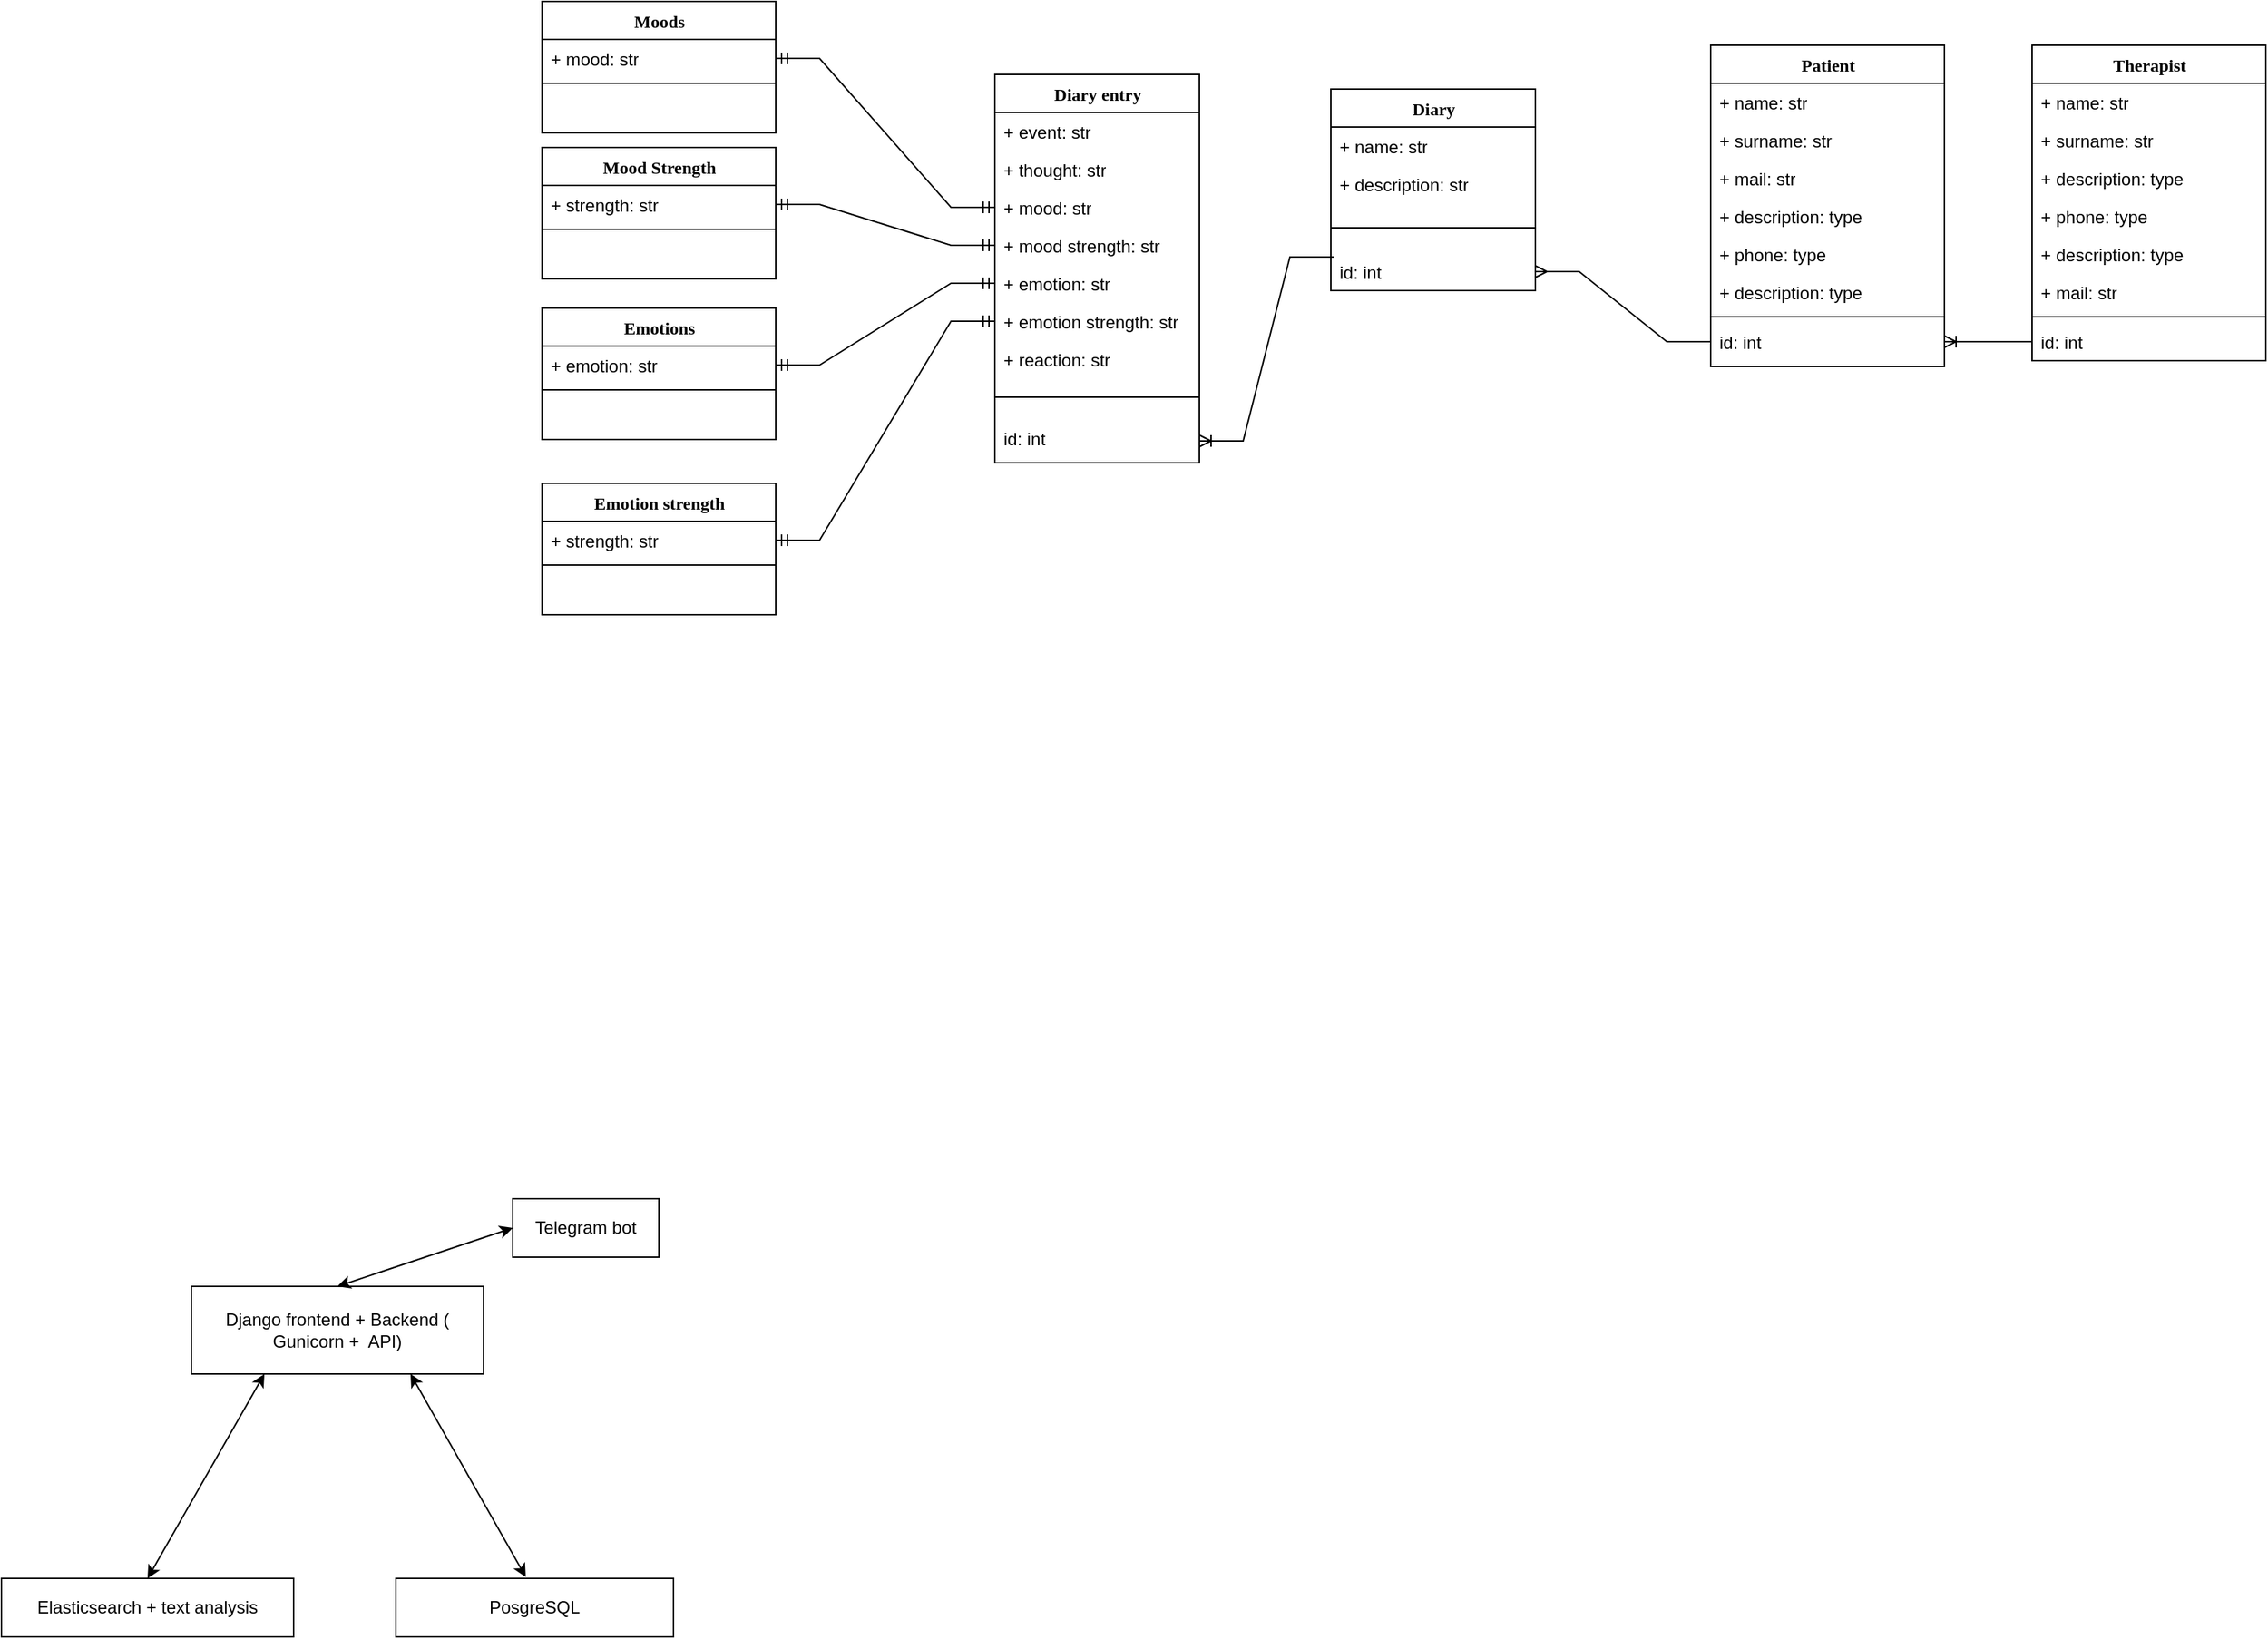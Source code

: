 <mxfile version="21.1.4" type="github">
  <diagram name="Page-1" id="9f46799a-70d6-7492-0946-bef42562c5a5">
    <mxGraphModel dx="2179" dy="775" grid="1" gridSize="10" guides="1" tooltips="1" connect="1" arrows="1" fold="1" page="1" pageScale="1" pageWidth="1100" pageHeight="850" background="none" math="0" shadow="0">
      <root>
        <mxCell id="0" />
        <mxCell id="1" parent="0" />
        <mxCell id="78961159f06e98e8-17" value="Diary entry" style="swimlane;html=1;fontStyle=1;align=center;verticalAlign=top;childLayout=stackLayout;horizontal=1;startSize=26;horizontalStack=0;resizeParent=1;resizeLast=0;collapsible=1;marginBottom=0;swimlaneFillColor=#ffffff;rounded=0;shadow=0;comic=0;labelBackgroundColor=none;strokeWidth=1;fillColor=none;fontFamily=Verdana;fontSize=12" parent="1" vertex="1">
          <mxGeometry x="-120" y="80" width="140" height="266" as="geometry" />
        </mxCell>
        <mxCell id="78961159f06e98e8-25" value="+ event: str" style="text;html=1;strokeColor=none;fillColor=none;align=left;verticalAlign=top;spacingLeft=4;spacingRight=4;whiteSpace=wrap;overflow=hidden;rotatable=0;points=[[0,0.5],[1,0.5]];portConstraint=eastwest;" parent="78961159f06e98e8-17" vertex="1">
          <mxGeometry y="26" width="140" height="26" as="geometry" />
        </mxCell>
        <mxCell id="78961159f06e98e8-26" value="+ thought: str" style="text;html=1;strokeColor=none;fillColor=none;align=left;verticalAlign=top;spacingLeft=4;spacingRight=4;whiteSpace=wrap;overflow=hidden;rotatable=0;points=[[0,0.5],[1,0.5]];portConstraint=eastwest;" parent="78961159f06e98e8-17" vertex="1">
          <mxGeometry y="52" width="140" height="26" as="geometry" />
        </mxCell>
        <mxCell id="78961159f06e98e8-24" value="+ mood: str" style="text;html=1;strokeColor=none;fillColor=none;align=left;verticalAlign=top;spacingLeft=4;spacingRight=4;whiteSpace=wrap;overflow=hidden;rotatable=0;points=[[0,0.5],[1,0.5]];portConstraint=eastwest;" parent="78961159f06e98e8-17" vertex="1">
          <mxGeometry y="78" width="140" height="26" as="geometry" />
        </mxCell>
        <mxCell id="ltgYSrS3gW3kl0yOd55R-31" value="+ mood strength: str" style="text;html=1;strokeColor=none;fillColor=none;align=left;verticalAlign=top;spacingLeft=4;spacingRight=4;whiteSpace=wrap;overflow=hidden;rotatable=0;points=[[0,0.5],[1,0.5]];portConstraint=eastwest;" parent="78961159f06e98e8-17" vertex="1">
          <mxGeometry y="104" width="140" height="26" as="geometry" />
        </mxCell>
        <mxCell id="ltgYSrS3gW3kl0yOd55R-3" value="+ emotion: str" style="text;html=1;strokeColor=none;fillColor=none;align=left;verticalAlign=top;spacingLeft=4;spacingRight=4;whiteSpace=wrap;overflow=hidden;rotatable=0;points=[[0,0.5],[1,0.5]];portConstraint=eastwest;" parent="78961159f06e98e8-17" vertex="1">
          <mxGeometry y="130" width="140" height="26" as="geometry" />
        </mxCell>
        <mxCell id="7bmx10HmXkzumOx282zK-25" value="+ emotion strength: str" style="text;html=1;strokeColor=none;fillColor=none;align=left;verticalAlign=top;spacingLeft=4;spacingRight=4;whiteSpace=wrap;overflow=hidden;rotatable=0;points=[[0,0.5],[1,0.5]];portConstraint=eastwest;" parent="78961159f06e98e8-17" vertex="1">
          <mxGeometry y="156" width="140" height="26" as="geometry" />
        </mxCell>
        <mxCell id="ltgYSrS3gW3kl0yOd55R-4" value="+ reaction: str" style="text;html=1;strokeColor=none;fillColor=none;align=left;verticalAlign=top;spacingLeft=4;spacingRight=4;whiteSpace=wrap;overflow=hidden;rotatable=0;points=[[0,0.5],[1,0.5]];portConstraint=eastwest;" parent="78961159f06e98e8-17" vertex="1">
          <mxGeometry y="182" width="140" height="24" as="geometry" />
        </mxCell>
        <mxCell id="78961159f06e98e8-19" value="" style="line;html=1;strokeWidth=1;fillColor=none;align=left;verticalAlign=middle;spacingTop=-1;spacingLeft=3;spacingRight=3;rotatable=0;labelPosition=right;points=[];portConstraint=eastwest;" parent="78961159f06e98e8-17" vertex="1">
          <mxGeometry y="206" width="140" height="30" as="geometry" />
        </mxCell>
        <mxCell id="ltgYSrS3gW3kl0yOd55R-33" value="id: int" style="text;html=1;strokeColor=none;fillColor=none;align=left;verticalAlign=top;spacingLeft=4;spacingRight=4;whiteSpace=wrap;overflow=hidden;rotatable=0;points=[[0,0.5],[1,0.5]];portConstraint=eastwest;" parent="78961159f06e98e8-17" vertex="1">
          <mxGeometry y="236" width="140" height="30" as="geometry" />
        </mxCell>
        <mxCell id="78961159f06e98e8-30" value="Patient" style="swimlane;html=1;fontStyle=1;align=center;verticalAlign=top;childLayout=stackLayout;horizontal=1;startSize=26;horizontalStack=0;resizeParent=1;resizeLast=0;collapsible=1;marginBottom=0;swimlaneFillColor=#ffffff;rounded=0;shadow=0;comic=0;labelBackgroundColor=none;strokeWidth=1;fillColor=none;fontFamily=Verdana;fontSize=12" parent="1" vertex="1">
          <mxGeometry x="370" y="60" width="160" height="220" as="geometry" />
        </mxCell>
        <mxCell id="78961159f06e98e8-31" value="+ name: str" style="text;html=1;strokeColor=none;fillColor=none;align=left;verticalAlign=top;spacingLeft=4;spacingRight=4;whiteSpace=wrap;overflow=hidden;rotatable=0;points=[[0,0.5],[1,0.5]];portConstraint=eastwest;" parent="78961159f06e98e8-30" vertex="1">
          <mxGeometry y="26" width="160" height="26" as="geometry" />
        </mxCell>
        <mxCell id="78961159f06e98e8-32" value="+ surname: str" style="text;html=1;strokeColor=none;fillColor=none;align=left;verticalAlign=top;spacingLeft=4;spacingRight=4;whiteSpace=wrap;overflow=hidden;rotatable=0;points=[[0,0.5],[1,0.5]];portConstraint=eastwest;" parent="78961159f06e98e8-30" vertex="1">
          <mxGeometry y="52" width="160" height="26" as="geometry" />
        </mxCell>
        <mxCell id="78961159f06e98e8-33" value="+ mail: str" style="text;html=1;strokeColor=none;fillColor=none;align=left;verticalAlign=top;spacingLeft=4;spacingRight=4;whiteSpace=wrap;overflow=hidden;rotatable=0;points=[[0,0.5],[1,0.5]];portConstraint=eastwest;" parent="78961159f06e98e8-30" vertex="1">
          <mxGeometry y="78" width="160" height="26" as="geometry" />
        </mxCell>
        <mxCell id="78961159f06e98e8-34" value="+ description: type" style="text;html=1;strokeColor=none;fillColor=none;align=left;verticalAlign=top;spacingLeft=4;spacingRight=4;whiteSpace=wrap;overflow=hidden;rotatable=0;points=[[0,0.5],[1,0.5]];portConstraint=eastwest;" parent="78961159f06e98e8-30" vertex="1">
          <mxGeometry y="104" width="160" height="26" as="geometry" />
        </mxCell>
        <mxCell id="78961159f06e98e8-36" value="+ phone: type" style="text;html=1;strokeColor=none;fillColor=none;align=left;verticalAlign=top;spacingLeft=4;spacingRight=4;whiteSpace=wrap;overflow=hidden;rotatable=0;points=[[0,0.5],[1,0.5]];portConstraint=eastwest;" parent="78961159f06e98e8-30" vertex="1">
          <mxGeometry y="130" width="160" height="26" as="geometry" />
        </mxCell>
        <mxCell id="ltgYSrS3gW3kl0yOd55R-7" value="+ description: type" style="text;html=1;strokeColor=none;fillColor=none;align=left;verticalAlign=top;spacingLeft=4;spacingRight=4;whiteSpace=wrap;overflow=hidden;rotatable=0;points=[[0,0.5],[1,0.5]];portConstraint=eastwest;" parent="78961159f06e98e8-30" vertex="1">
          <mxGeometry y="156" width="160" height="26" as="geometry" />
        </mxCell>
        <mxCell id="78961159f06e98e8-38" value="" style="line;html=1;strokeWidth=1;fillColor=none;align=left;verticalAlign=middle;spacingTop=-1;spacingLeft=3;spacingRight=3;rotatable=0;labelPosition=right;points=[];portConstraint=eastwest;" parent="78961159f06e98e8-30" vertex="1">
          <mxGeometry y="182" width="160" height="8" as="geometry" />
        </mxCell>
        <mxCell id="ltgYSrS3gW3kl0yOd55R-10" value="id: int" style="text;html=1;strokeColor=none;fillColor=none;align=left;verticalAlign=top;spacingLeft=4;spacingRight=4;whiteSpace=wrap;overflow=hidden;rotatable=0;points=[[0,0.5],[1,0.5]];portConstraint=eastwest;" parent="78961159f06e98e8-30" vertex="1">
          <mxGeometry y="190" width="160" height="26" as="geometry" />
        </mxCell>
        <mxCell id="78961159f06e98e8-43" value="Therapist" style="swimlane;html=1;fontStyle=1;align=center;verticalAlign=top;childLayout=stackLayout;horizontal=1;startSize=26;horizontalStack=0;resizeParent=1;resizeLast=0;collapsible=1;marginBottom=0;swimlaneFillColor=#ffffff;rounded=0;shadow=0;comic=0;labelBackgroundColor=none;strokeWidth=1;fillColor=none;fontFamily=Verdana;fontSize=12" parent="1" vertex="1">
          <mxGeometry x="590" y="60" width="160" height="216" as="geometry" />
        </mxCell>
        <mxCell id="ltgYSrS3gW3kl0yOd55R-24" value="+ name: str" style="text;html=1;strokeColor=none;fillColor=none;align=left;verticalAlign=top;spacingLeft=4;spacingRight=4;whiteSpace=wrap;overflow=hidden;rotatable=0;points=[[0,0.5],[1,0.5]];portConstraint=eastwest;" parent="78961159f06e98e8-43" vertex="1">
          <mxGeometry y="26" width="160" height="26" as="geometry" />
        </mxCell>
        <mxCell id="ltgYSrS3gW3kl0yOd55R-25" value="+ surname: str" style="text;html=1;strokeColor=none;fillColor=none;align=left;verticalAlign=top;spacingLeft=4;spacingRight=4;whiteSpace=wrap;overflow=hidden;rotatable=0;points=[[0,0.5],[1,0.5]];portConstraint=eastwest;" parent="78961159f06e98e8-43" vertex="1">
          <mxGeometry y="52" width="160" height="26" as="geometry" />
        </mxCell>
        <mxCell id="ltgYSrS3gW3kl0yOd55R-29" value="+ description: type" style="text;html=1;strokeColor=none;fillColor=none;align=left;verticalAlign=top;spacingLeft=4;spacingRight=4;whiteSpace=wrap;overflow=hidden;rotatable=0;points=[[0,0.5],[1,0.5]];portConstraint=eastwest;" parent="78961159f06e98e8-43" vertex="1">
          <mxGeometry y="78" width="160" height="26" as="geometry" />
        </mxCell>
        <mxCell id="ltgYSrS3gW3kl0yOd55R-28" value="+ phone: type" style="text;html=1;strokeColor=none;fillColor=none;align=left;verticalAlign=top;spacingLeft=4;spacingRight=4;whiteSpace=wrap;overflow=hidden;rotatable=0;points=[[0,0.5],[1,0.5]];portConstraint=eastwest;" parent="78961159f06e98e8-43" vertex="1">
          <mxGeometry y="104" width="160" height="26" as="geometry" />
        </mxCell>
        <mxCell id="ltgYSrS3gW3kl0yOd55R-27" value="+ description: type" style="text;html=1;strokeColor=none;fillColor=none;align=left;verticalAlign=top;spacingLeft=4;spacingRight=4;whiteSpace=wrap;overflow=hidden;rotatable=0;points=[[0,0.5],[1,0.5]];portConstraint=eastwest;" parent="78961159f06e98e8-43" vertex="1">
          <mxGeometry y="130" width="160" height="26" as="geometry" />
        </mxCell>
        <mxCell id="ltgYSrS3gW3kl0yOd55R-26" value="+ mail: str" style="text;html=1;strokeColor=none;fillColor=none;align=left;verticalAlign=top;spacingLeft=4;spacingRight=4;whiteSpace=wrap;overflow=hidden;rotatable=0;points=[[0,0.5],[1,0.5]];portConstraint=eastwest;" parent="78961159f06e98e8-43" vertex="1">
          <mxGeometry y="156" width="160" height="26" as="geometry" />
        </mxCell>
        <mxCell id="78961159f06e98e8-51" value="" style="line;html=1;strokeWidth=1;fillColor=none;align=left;verticalAlign=middle;spacingTop=-1;spacingLeft=3;spacingRight=3;rotatable=0;labelPosition=right;points=[];portConstraint=eastwest;" parent="78961159f06e98e8-43" vertex="1">
          <mxGeometry y="182" width="160" height="8" as="geometry" />
        </mxCell>
        <mxCell id="ltgYSrS3gW3kl0yOd55R-39" value="id: int" style="text;html=1;strokeColor=none;fillColor=none;align=left;verticalAlign=top;spacingLeft=4;spacingRight=4;whiteSpace=wrap;overflow=hidden;rotatable=0;points=[[0,0.5],[1,0.5]];portConstraint=eastwest;" parent="78961159f06e98e8-43" vertex="1">
          <mxGeometry y="190" width="160" height="26" as="geometry" />
        </mxCell>
        <mxCell id="ltgYSrS3gW3kl0yOd55R-16" value="Mood Strength" style="swimlane;html=1;fontStyle=1;align=center;verticalAlign=top;childLayout=stackLayout;horizontal=1;startSize=26;horizontalStack=0;resizeParent=1;resizeLast=0;collapsible=1;marginBottom=0;swimlaneFillColor=#ffffff;rounded=0;shadow=0;comic=0;labelBackgroundColor=none;strokeWidth=1;fillColor=none;fontFamily=Verdana;fontSize=12" parent="1" vertex="1">
          <mxGeometry x="-430" y="130" width="160" height="90" as="geometry" />
        </mxCell>
        <mxCell id="ltgYSrS3gW3kl0yOd55R-17" value="+ strength: str" style="text;html=1;strokeColor=none;fillColor=none;align=left;verticalAlign=top;spacingLeft=4;spacingRight=4;whiteSpace=wrap;overflow=hidden;rotatable=0;points=[[0,0.5],[1,0.5]];portConstraint=eastwest;" parent="ltgYSrS3gW3kl0yOd55R-16" vertex="1">
          <mxGeometry y="26" width="160" height="26" as="geometry" />
        </mxCell>
        <mxCell id="ltgYSrS3gW3kl0yOd55R-21" value="" style="line;html=1;strokeWidth=1;fillColor=none;align=left;verticalAlign=middle;spacingTop=-1;spacingLeft=3;spacingRight=3;rotatable=0;labelPosition=right;points=[];portConstraint=eastwest;" parent="ltgYSrS3gW3kl0yOd55R-16" vertex="1">
          <mxGeometry y="52" width="160" height="8" as="geometry" />
        </mxCell>
        <mxCell id="ltgYSrS3gW3kl0yOd55R-34" value="Moods" style="swimlane;html=1;fontStyle=1;align=center;verticalAlign=top;childLayout=stackLayout;horizontal=1;startSize=26;horizontalStack=0;resizeParent=1;resizeLast=0;collapsible=1;marginBottom=0;swimlaneFillColor=#ffffff;rounded=0;shadow=0;comic=0;labelBackgroundColor=none;strokeWidth=1;fillColor=none;fontFamily=Verdana;fontSize=12" parent="1" vertex="1">
          <mxGeometry x="-430" y="30" width="160" height="90" as="geometry" />
        </mxCell>
        <mxCell id="ltgYSrS3gW3kl0yOd55R-35" value="+ mood: str" style="text;html=1;strokeColor=none;fillColor=none;align=left;verticalAlign=top;spacingLeft=4;spacingRight=4;whiteSpace=wrap;overflow=hidden;rotatable=0;points=[[0,0.5],[1,0.5]];portConstraint=eastwest;" parent="ltgYSrS3gW3kl0yOd55R-34" vertex="1">
          <mxGeometry y="26" width="160" height="26" as="geometry" />
        </mxCell>
        <mxCell id="ltgYSrS3gW3kl0yOd55R-36" value="" style="line;html=1;strokeWidth=1;fillColor=none;align=left;verticalAlign=middle;spacingTop=-1;spacingLeft=3;spacingRight=3;rotatable=0;labelPosition=right;points=[];portConstraint=eastwest;" parent="ltgYSrS3gW3kl0yOd55R-34" vertex="1">
          <mxGeometry y="52" width="160" height="8" as="geometry" />
        </mxCell>
        <mxCell id="7bmx10HmXkzumOx282zK-2" value="" style="edgeStyle=entityRelationEdgeStyle;fontSize=12;html=1;endArrow=ERoneToMany;rounded=0;exitX=0;exitY=0.5;exitDx=0;exitDy=0;entryX=1;entryY=0.5;entryDx=0;entryDy=0;" parent="1" source="ltgYSrS3gW3kl0yOd55R-39" target="ltgYSrS3gW3kl0yOd55R-10" edge="1">
          <mxGeometry width="100" height="100" relative="1" as="geometry">
            <mxPoint x="420" y="450" as="sourcePoint" />
            <mxPoint x="520" y="350" as="targetPoint" />
          </mxGeometry>
        </mxCell>
        <mxCell id="7bmx10HmXkzumOx282zK-3" value="Diary" style="swimlane;html=1;fontStyle=1;align=center;verticalAlign=top;childLayout=stackLayout;horizontal=1;startSize=26;horizontalStack=0;resizeParent=1;resizeLast=0;collapsible=1;marginBottom=0;swimlaneFillColor=#ffffff;rounded=0;shadow=0;comic=0;labelBackgroundColor=none;strokeWidth=1;fillColor=none;fontFamily=Verdana;fontSize=12" parent="1" vertex="1">
          <mxGeometry x="110" y="90" width="140" height="138" as="geometry" />
        </mxCell>
        <mxCell id="7bmx10HmXkzumOx282zK-4" value="+ name: str" style="text;html=1;strokeColor=none;fillColor=none;align=left;verticalAlign=top;spacingLeft=4;spacingRight=4;whiteSpace=wrap;overflow=hidden;rotatable=0;points=[[0,0.5],[1,0.5]];portConstraint=eastwest;" parent="7bmx10HmXkzumOx282zK-3" vertex="1">
          <mxGeometry y="26" width="140" height="26" as="geometry" />
        </mxCell>
        <mxCell id="7bmx10HmXkzumOx282zK-5" value="+ description: str" style="text;html=1;strokeColor=none;fillColor=none;align=left;verticalAlign=top;spacingLeft=4;spacingRight=4;whiteSpace=wrap;overflow=hidden;rotatable=0;points=[[0,0.5],[1,0.5]];portConstraint=eastwest;" parent="7bmx10HmXkzumOx282zK-3" vertex="1">
          <mxGeometry y="52" width="140" height="26" as="geometry" />
        </mxCell>
        <mxCell id="7bmx10HmXkzumOx282zK-10" value="" style="line;html=1;strokeWidth=1;fillColor=none;align=left;verticalAlign=middle;spacingTop=-1;spacingLeft=3;spacingRight=3;rotatable=0;labelPosition=right;points=[];portConstraint=eastwest;" parent="7bmx10HmXkzumOx282zK-3" vertex="1">
          <mxGeometry y="78" width="140" height="34" as="geometry" />
        </mxCell>
        <mxCell id="7bmx10HmXkzumOx282zK-14" value="id: int" style="text;html=1;strokeColor=none;fillColor=none;align=left;verticalAlign=top;spacingLeft=4;spacingRight=4;whiteSpace=wrap;overflow=hidden;rotatable=0;points=[[0,0.5],[1,0.5]];portConstraint=eastwest;" parent="7bmx10HmXkzumOx282zK-3" vertex="1">
          <mxGeometry y="112" width="140" height="26" as="geometry" />
        </mxCell>
        <mxCell id="7bmx10HmXkzumOx282zK-15" value="" style="edgeStyle=entityRelationEdgeStyle;fontSize=12;html=1;endArrow=ERmany;rounded=0;entryX=1;entryY=0.5;entryDx=0;entryDy=0;exitX=0;exitY=0.5;exitDx=0;exitDy=0;" parent="1" source="ltgYSrS3gW3kl0yOd55R-10" target="7bmx10HmXkzumOx282zK-14" edge="1">
          <mxGeometry width="100" height="100" relative="1" as="geometry">
            <mxPoint x="290" y="340" as="sourcePoint" />
            <mxPoint x="350" y="350" as="targetPoint" />
          </mxGeometry>
        </mxCell>
        <mxCell id="7bmx10HmXkzumOx282zK-17" value="" style="edgeStyle=entityRelationEdgeStyle;fontSize=12;html=1;endArrow=ERoneToMany;rounded=0;exitX=0.014;exitY=0.115;exitDx=0;exitDy=0;exitPerimeter=0;entryX=1;entryY=0.5;entryDx=0;entryDy=0;" parent="1" source="7bmx10HmXkzumOx282zK-14" target="ltgYSrS3gW3kl0yOd55R-33" edge="1">
          <mxGeometry width="100" height="100" relative="1" as="geometry">
            <mxPoint x="250" y="450" as="sourcePoint" />
            <mxPoint x="350" y="350" as="targetPoint" />
          </mxGeometry>
        </mxCell>
        <mxCell id="7bmx10HmXkzumOx282zK-19" value="" style="edgeStyle=entityRelationEdgeStyle;fontSize=12;html=1;endArrow=ERmandOne;startArrow=ERmandOne;rounded=0;entryX=0;entryY=0.5;entryDx=0;entryDy=0;" parent="1" source="ltgYSrS3gW3kl0yOd55R-35" target="78961159f06e98e8-24" edge="1">
          <mxGeometry width="100" height="100" relative="1" as="geometry">
            <mxPoint x="-140" y="450" as="sourcePoint" />
            <mxPoint x="-40" y="350" as="targetPoint" />
          </mxGeometry>
        </mxCell>
        <mxCell id="7bmx10HmXkzumOx282zK-20" value="" style="edgeStyle=entityRelationEdgeStyle;fontSize=12;html=1;endArrow=ERmandOne;startArrow=ERmandOne;rounded=0;entryX=0;entryY=0.5;entryDx=0;entryDy=0;exitX=1;exitY=0.5;exitDx=0;exitDy=0;" parent="1" source="ltgYSrS3gW3kl0yOd55R-17" target="ltgYSrS3gW3kl0yOd55R-31" edge="1">
          <mxGeometry width="100" height="100" relative="1" as="geometry">
            <mxPoint x="-230" y="303" as="sourcePoint" />
            <mxPoint x="-130" y="203" as="targetPoint" />
          </mxGeometry>
        </mxCell>
        <mxCell id="7bmx10HmXkzumOx282zK-21" value="Emotions" style="swimlane;html=1;fontStyle=1;align=center;verticalAlign=top;childLayout=stackLayout;horizontal=1;startSize=26;horizontalStack=0;resizeParent=1;resizeLast=0;collapsible=1;marginBottom=0;swimlaneFillColor=#ffffff;rounded=0;shadow=0;comic=0;labelBackgroundColor=none;strokeWidth=1;fillColor=none;fontFamily=Verdana;fontSize=12" parent="1" vertex="1">
          <mxGeometry x="-430" y="240" width="160" height="90" as="geometry" />
        </mxCell>
        <mxCell id="7bmx10HmXkzumOx282zK-22" value="+ emotion: str" style="text;html=1;strokeColor=none;fillColor=none;align=left;verticalAlign=top;spacingLeft=4;spacingRight=4;whiteSpace=wrap;overflow=hidden;rotatable=0;points=[[0,0.5],[1,0.5]];portConstraint=eastwest;" parent="7bmx10HmXkzumOx282zK-21" vertex="1">
          <mxGeometry y="26" width="160" height="26" as="geometry" />
        </mxCell>
        <mxCell id="7bmx10HmXkzumOx282zK-23" value="" style="line;html=1;strokeWidth=1;fillColor=none;align=left;verticalAlign=middle;spacingTop=-1;spacingLeft=3;spacingRight=3;rotatable=0;labelPosition=right;points=[];portConstraint=eastwest;" parent="7bmx10HmXkzumOx282zK-21" vertex="1">
          <mxGeometry y="52" width="160" height="8" as="geometry" />
        </mxCell>
        <mxCell id="7bmx10HmXkzumOx282zK-24" value="" style="edgeStyle=entityRelationEdgeStyle;fontSize=12;html=1;endArrow=ERmandOne;startArrow=ERmandOne;rounded=0;entryX=0;entryY=0.5;entryDx=0;entryDy=0;exitX=1;exitY=0.5;exitDx=0;exitDy=0;" parent="1" source="7bmx10HmXkzumOx282zK-22" target="ltgYSrS3gW3kl0yOd55R-3" edge="1">
          <mxGeometry width="100" height="100" relative="1" as="geometry">
            <mxPoint x="-140" y="450" as="sourcePoint" />
            <mxPoint x="-40" y="350" as="targetPoint" />
          </mxGeometry>
        </mxCell>
        <mxCell id="7bmx10HmXkzumOx282zK-26" value="Emotion strength" style="swimlane;html=1;fontStyle=1;align=center;verticalAlign=top;childLayout=stackLayout;horizontal=1;startSize=26;horizontalStack=0;resizeParent=1;resizeLast=0;collapsible=1;marginBottom=0;swimlaneFillColor=#ffffff;rounded=0;shadow=0;comic=0;labelBackgroundColor=none;strokeWidth=1;fillColor=none;fontFamily=Verdana;fontSize=12" parent="1" vertex="1">
          <mxGeometry x="-430" y="360" width="160" height="90" as="geometry" />
        </mxCell>
        <mxCell id="7bmx10HmXkzumOx282zK-27" value="+ strength: str" style="text;html=1;strokeColor=none;fillColor=none;align=left;verticalAlign=top;spacingLeft=4;spacingRight=4;whiteSpace=wrap;overflow=hidden;rotatable=0;points=[[0,0.5],[1,0.5]];portConstraint=eastwest;" parent="7bmx10HmXkzumOx282zK-26" vertex="1">
          <mxGeometry y="26" width="160" height="26" as="geometry" />
        </mxCell>
        <mxCell id="7bmx10HmXkzumOx282zK-28" value="" style="line;html=1;strokeWidth=1;fillColor=none;align=left;verticalAlign=middle;spacingTop=-1;spacingLeft=3;spacingRight=3;rotatable=0;labelPosition=right;points=[];portConstraint=eastwest;" parent="7bmx10HmXkzumOx282zK-26" vertex="1">
          <mxGeometry y="52" width="160" height="8" as="geometry" />
        </mxCell>
        <mxCell id="7bmx10HmXkzumOx282zK-29" value="" style="edgeStyle=entityRelationEdgeStyle;fontSize=12;html=1;endArrow=ERmandOne;startArrow=ERmandOne;rounded=0;exitX=1;exitY=0.5;exitDx=0;exitDy=0;entryX=0;entryY=0.5;entryDx=0;entryDy=0;" parent="1" source="7bmx10HmXkzumOx282zK-27" target="7bmx10HmXkzumOx282zK-25" edge="1">
          <mxGeometry width="100" height="100" relative="1" as="geometry">
            <mxPoint x="-200" y="450" as="sourcePoint" />
            <mxPoint x="-100" y="350" as="targetPoint" />
          </mxGeometry>
        </mxCell>
        <mxCell id="BC8sWwAUAd0iiNVzWzKJ-1" value="Django frontend + Backend ( Gunicorn +&amp;nbsp; API)" style="whiteSpace=wrap;html=1;align=center;" vertex="1" parent="1">
          <mxGeometry x="-670" y="910" width="200" height="60" as="geometry" />
        </mxCell>
        <mxCell id="BC8sWwAUAd0iiNVzWzKJ-2" value="Telegram bot" style="whiteSpace=wrap;html=1;align=center;" vertex="1" parent="1">
          <mxGeometry x="-450" y="850" width="100" height="40" as="geometry" />
        </mxCell>
        <mxCell id="BC8sWwAUAd0iiNVzWzKJ-3" value="Elasticsearch + text analysis" style="whiteSpace=wrap;html=1;align=center;" vertex="1" parent="1">
          <mxGeometry x="-800" y="1110" width="200" height="40" as="geometry" />
        </mxCell>
        <mxCell id="BC8sWwAUAd0iiNVzWzKJ-4" value="PosgreSQL" style="whiteSpace=wrap;html=1;align=center;" vertex="1" parent="1">
          <mxGeometry x="-530" y="1110" width="190" height="40" as="geometry" />
        </mxCell>
        <mxCell id="BC8sWwAUAd0iiNVzWzKJ-7" value="" style="endArrow=classic;startArrow=classic;html=1;rounded=0;entryX=0.25;entryY=1;entryDx=0;entryDy=0;exitX=0.5;exitY=0;exitDx=0;exitDy=0;" edge="1" parent="1" source="BC8sWwAUAd0iiNVzWzKJ-3" target="BC8sWwAUAd0iiNVzWzKJ-1">
          <mxGeometry width="50" height="50" relative="1" as="geometry">
            <mxPoint x="-550" y="1180" as="sourcePoint" />
            <mxPoint x="-500" y="1130" as="targetPoint" />
          </mxGeometry>
        </mxCell>
        <mxCell id="BC8sWwAUAd0iiNVzWzKJ-8" value="" style="endArrow=classic;startArrow=classic;html=1;rounded=0;entryX=0.75;entryY=1;entryDx=0;entryDy=0;exitX=0.468;exitY=-0.025;exitDx=0;exitDy=0;exitPerimeter=0;" edge="1" parent="1" source="BC8sWwAUAd0iiNVzWzKJ-4" target="BC8sWwAUAd0iiNVzWzKJ-1">
          <mxGeometry width="50" height="50" relative="1" as="geometry">
            <mxPoint x="-410" y="1030" as="sourcePoint" />
            <mxPoint x="-360" y="940" as="targetPoint" />
          </mxGeometry>
        </mxCell>
        <mxCell id="BC8sWwAUAd0iiNVzWzKJ-9" value="" style="endArrow=classic;startArrow=classic;html=1;rounded=0;entryX=0;entryY=0.5;entryDx=0;entryDy=0;exitX=0.5;exitY=0;exitDx=0;exitDy=0;" edge="1" parent="1" source="BC8sWwAUAd0iiNVzWzKJ-1" target="BC8sWwAUAd0iiNVzWzKJ-2">
          <mxGeometry width="50" height="50" relative="1" as="geometry">
            <mxPoint x="-550" y="1180" as="sourcePoint" />
            <mxPoint x="-500" y="1130" as="targetPoint" />
          </mxGeometry>
        </mxCell>
      </root>
    </mxGraphModel>
  </diagram>
</mxfile>
